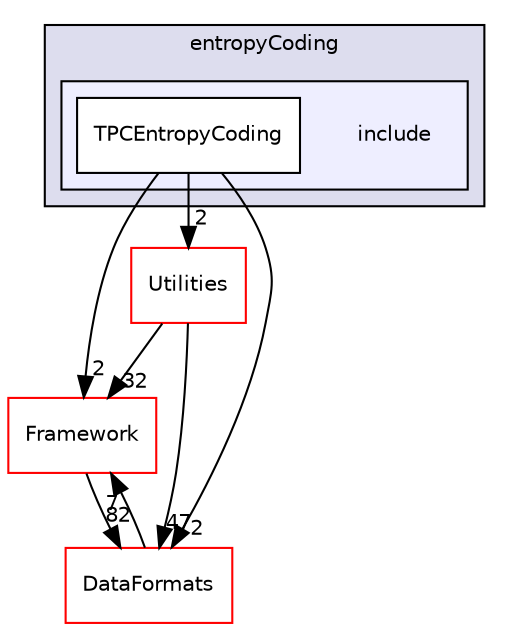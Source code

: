digraph "/home/travis/build/AliceO2Group/AliceO2/Detectors/TPC/entropyCoding/include" {
  bgcolor=transparent;
  compound=true
  node [ fontsize="10", fontname="Helvetica"];
  edge [ labelfontsize="10", labelfontname="Helvetica"];
  subgraph clusterdir_7d64dc8b58981dc543f28aae47da654a {
    graph [ bgcolor="#ddddee", pencolor="black", label="entropyCoding" fontname="Helvetica", fontsize="10", URL="dir_7d64dc8b58981dc543f28aae47da654a.html"]
  subgraph clusterdir_ca54f274989dccc12599a838d8c9064f {
    graph [ bgcolor="#eeeeff", pencolor="black", label="" URL="dir_ca54f274989dccc12599a838d8c9064f.html"];
    dir_ca54f274989dccc12599a838d8c9064f [shape=plaintext label="include"];
    dir_36fc9226f258e46b5876767d8d30cf95 [shape=box label="TPCEntropyCoding" color="black" fillcolor="white" style="filled" URL="dir_36fc9226f258e46b5876767d8d30cf95.html"];
  }
  }
  dir_b05a5fa85f84bfc9013183c9d87f9a36 [shape=box label="Utilities" color="red" URL="dir_b05a5fa85f84bfc9013183c9d87f9a36.html"];
  dir_bcbb2cf9a3d3d83e5515c82071a07177 [shape=box label="Framework" color="red" URL="dir_bcbb2cf9a3d3d83e5515c82071a07177.html"];
  dir_2171f7ec022c5423887b07c69b2f5b48 [shape=box label="DataFormats" color="red" URL="dir_2171f7ec022c5423887b07c69b2f5b48.html"];
  dir_36fc9226f258e46b5876767d8d30cf95->dir_b05a5fa85f84bfc9013183c9d87f9a36 [headlabel="2", labeldistance=1.5 headhref="dir_000591_000531.html"];
  dir_36fc9226f258e46b5876767d8d30cf95->dir_bcbb2cf9a3d3d83e5515c82071a07177 [headlabel="2", labeldistance=1.5 headhref="dir_000591_000013.html"];
  dir_36fc9226f258e46b5876767d8d30cf95->dir_2171f7ec022c5423887b07c69b2f5b48 [headlabel="2", labeldistance=1.5 headhref="dir_000591_000076.html"];
  dir_b05a5fa85f84bfc9013183c9d87f9a36->dir_bcbb2cf9a3d3d83e5515c82071a07177 [headlabel="32", labeldistance=1.5 headhref="dir_000531_000013.html"];
  dir_b05a5fa85f84bfc9013183c9d87f9a36->dir_2171f7ec022c5423887b07c69b2f5b48 [headlabel="47", labeldistance=1.5 headhref="dir_000531_000076.html"];
  dir_bcbb2cf9a3d3d83e5515c82071a07177->dir_2171f7ec022c5423887b07c69b2f5b48 [headlabel="82", labeldistance=1.5 headhref="dir_000013_000076.html"];
  dir_2171f7ec022c5423887b07c69b2f5b48->dir_bcbb2cf9a3d3d83e5515c82071a07177 [headlabel="7", labeldistance=1.5 headhref="dir_000076_000013.html"];
}
